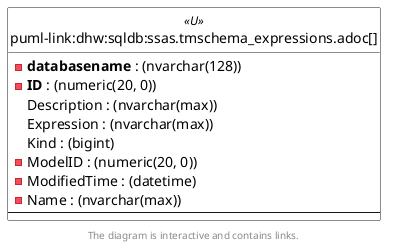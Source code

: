 @startuml
left to right direction
'top to bottom direction
hide circle
'avoide "." issues:
set namespaceSeparator none


skinparam class {
  BackgroundColor White
  BackgroundColor<<FN>> Yellow
  BackgroundColor<<FS>> Yellow
  BackgroundColor<<FT>> LightGray
  BackgroundColor<<IF>> Yellow
  BackgroundColor<<IS>> Yellow
  BackgroundColor<<P>> Aqua
  BackgroundColor<<PC>> Aqua
  BackgroundColor<<SN>> Yellow
  BackgroundColor<<SO>> SlateBlue
  BackgroundColor<<TF>> LightGray
  BackgroundColor<<TR>> Tomato
  BackgroundColor<<U>> White
  BackgroundColor<<V>> WhiteSmoke
  BackgroundColor<<X>> Aqua
  BackgroundColor<<external>> AliceBlue
}


entity "puml-link:dhw:sqldb:ssas.tmschema_expressions.adoc[]" as ssas.TMSCHEMA_EXPRESSIONS << U >> {
  - **databasename** : (nvarchar(128))
  - **ID** : (numeric(20, 0))
  Description : (nvarchar(max))
  Expression : (nvarchar(max))
  Kind : (bigint)
  - ModelID : (numeric(20, 0))
  - ModifiedTime : (datetime)
  - Name : (nvarchar(max))
  --
}


footer The diagram is interactive and contains links.
@enduml

